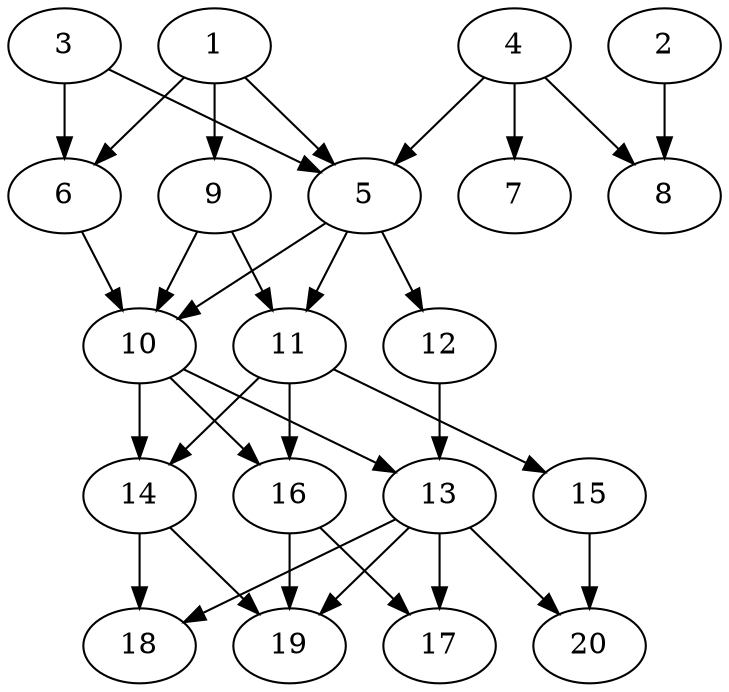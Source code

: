 // DAG automatically generated by daggen at Tue Jul 23 14:22:50 2019
// ./daggen --dot -n 20 --ccr 0.4 --fat 0.5 --regular 0.5 --density 0.6 --mindata 5242880 --maxdata 52428800 
digraph G {
  1 [size="87900160", alpha="0.11", expect_size="35160064"] 
  1 -> 5 [size ="35160064"]
  1 -> 6 [size ="35160064"]
  1 -> 9 [size ="35160064"]
  2 [size="25303040", alpha="0.16", expect_size="10121216"] 
  2 -> 8 [size ="10121216"]
  3 [size="101153280", alpha="0.09", expect_size="40461312"] 
  3 -> 5 [size ="40461312"]
  3 -> 6 [size ="40461312"]
  4 [size="15608320", alpha="0.09", expect_size="6243328"] 
  4 -> 5 [size ="6243328"]
  4 -> 7 [size ="6243328"]
  4 -> 8 [size ="6243328"]
  5 [size="20198400", alpha="0.15", expect_size="8079360"] 
  5 -> 10 [size ="8079360"]
  5 -> 11 [size ="8079360"]
  5 -> 12 [size ="8079360"]
  6 [size="117242880", alpha="0.12", expect_size="46897152"] 
  6 -> 10 [size ="46897152"]
  7 [size="81208320", alpha="0.02", expect_size="32483328"] 
  8 [size="100915200", alpha="0.17", expect_size="40366080"] 
  9 [size="111193600", alpha="0.08", expect_size="44477440"] 
  9 -> 10 [size ="44477440"]
  9 -> 11 [size ="44477440"]
  10 [size="101760000", alpha="0.03", expect_size="40704000"] 
  10 -> 13 [size ="40704000"]
  10 -> 14 [size ="40704000"]
  10 -> 16 [size ="40704000"]
  11 [size="78254080", alpha="0.06", expect_size="31301632"] 
  11 -> 14 [size ="31301632"]
  11 -> 15 [size ="31301632"]
  11 -> 16 [size ="31301632"]
  12 [size="23424000", alpha="0.08", expect_size="9369600"] 
  12 -> 13 [size ="9369600"]
  13 [size="118156800", alpha="0.05", expect_size="47262720"] 
  13 -> 17 [size ="47262720"]
  13 -> 18 [size ="47262720"]
  13 -> 19 [size ="47262720"]
  13 -> 20 [size ="47262720"]
  14 [size="52787200", alpha="0.05", expect_size="21114880"] 
  14 -> 18 [size ="21114880"]
  14 -> 19 [size ="21114880"]
  15 [size="107002880", alpha="0.09", expect_size="42801152"] 
  15 -> 20 [size ="42801152"]
  16 [size="77992960", alpha="0.03", expect_size="31197184"] 
  16 -> 17 [size ="31197184"]
  16 -> 19 [size ="31197184"]
  17 [size="30589440", alpha="0.01", expect_size="12235776"] 
  18 [size="45196800", alpha="0.10", expect_size="18078720"] 
  19 [size="28986880", alpha="0.02", expect_size="11594752"] 
  20 [size="73884160", alpha="0.03", expect_size="29553664"] 
}
